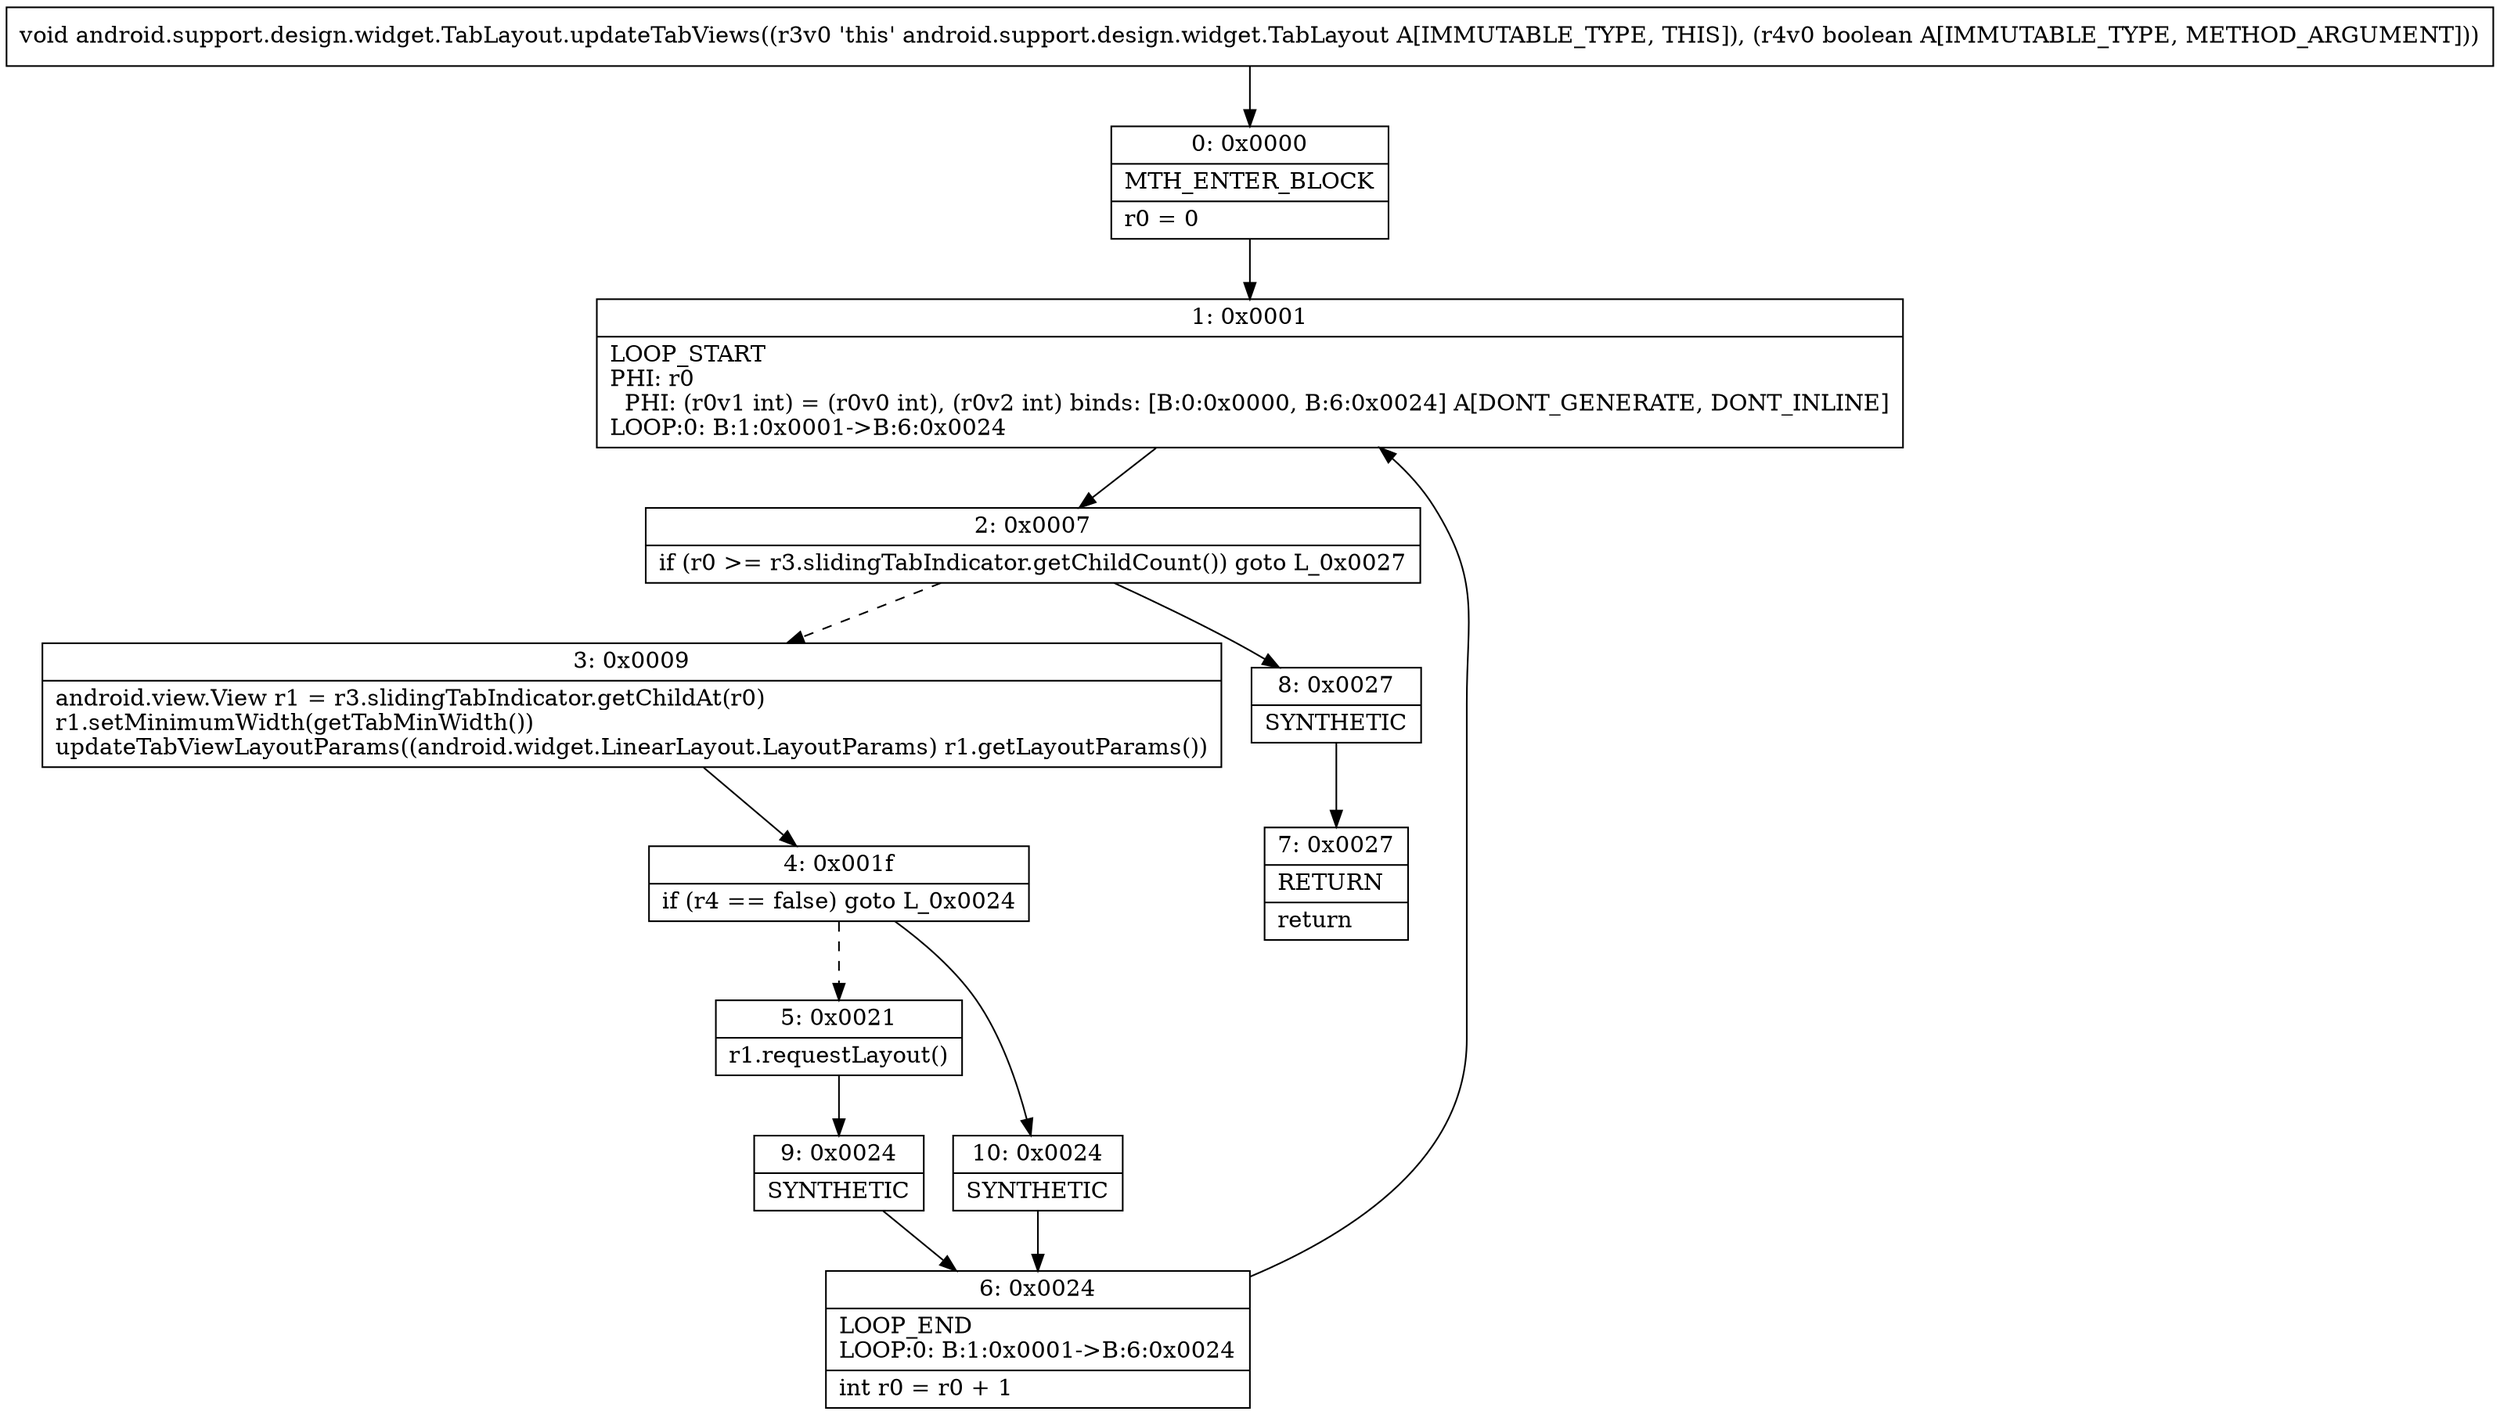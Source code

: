 digraph "CFG forandroid.support.design.widget.TabLayout.updateTabViews(Z)V" {
Node_0 [shape=record,label="{0\:\ 0x0000|MTH_ENTER_BLOCK\l|r0 = 0\l}"];
Node_1 [shape=record,label="{1\:\ 0x0001|LOOP_START\lPHI: r0 \l  PHI: (r0v1 int) = (r0v0 int), (r0v2 int) binds: [B:0:0x0000, B:6:0x0024] A[DONT_GENERATE, DONT_INLINE]\lLOOP:0: B:1:0x0001\-\>B:6:0x0024\l}"];
Node_2 [shape=record,label="{2\:\ 0x0007|if (r0 \>= r3.slidingTabIndicator.getChildCount()) goto L_0x0027\l}"];
Node_3 [shape=record,label="{3\:\ 0x0009|android.view.View r1 = r3.slidingTabIndicator.getChildAt(r0)\lr1.setMinimumWidth(getTabMinWidth())\lupdateTabViewLayoutParams((android.widget.LinearLayout.LayoutParams) r1.getLayoutParams())\l}"];
Node_4 [shape=record,label="{4\:\ 0x001f|if (r4 == false) goto L_0x0024\l}"];
Node_5 [shape=record,label="{5\:\ 0x0021|r1.requestLayout()\l}"];
Node_6 [shape=record,label="{6\:\ 0x0024|LOOP_END\lLOOP:0: B:1:0x0001\-\>B:6:0x0024\l|int r0 = r0 + 1\l}"];
Node_7 [shape=record,label="{7\:\ 0x0027|RETURN\l|return\l}"];
Node_8 [shape=record,label="{8\:\ 0x0027|SYNTHETIC\l}"];
Node_9 [shape=record,label="{9\:\ 0x0024|SYNTHETIC\l}"];
Node_10 [shape=record,label="{10\:\ 0x0024|SYNTHETIC\l}"];
MethodNode[shape=record,label="{void android.support.design.widget.TabLayout.updateTabViews((r3v0 'this' android.support.design.widget.TabLayout A[IMMUTABLE_TYPE, THIS]), (r4v0 boolean A[IMMUTABLE_TYPE, METHOD_ARGUMENT])) }"];
MethodNode -> Node_0;
Node_0 -> Node_1;
Node_1 -> Node_2;
Node_2 -> Node_3[style=dashed];
Node_2 -> Node_8;
Node_3 -> Node_4;
Node_4 -> Node_5[style=dashed];
Node_4 -> Node_10;
Node_5 -> Node_9;
Node_6 -> Node_1;
Node_8 -> Node_7;
Node_9 -> Node_6;
Node_10 -> Node_6;
}

